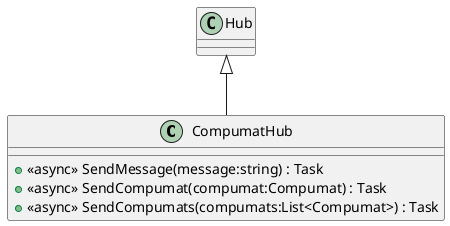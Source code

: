 @startuml
class CompumatHub {
    + <<async>> SendMessage(message:string) : Task
    + <<async>> SendCompumat(compumat:Compumat) : Task
    + <<async>> SendCompumats(compumats:List<Compumat>) : Task
}
Hub <|-- CompumatHub
@enduml
